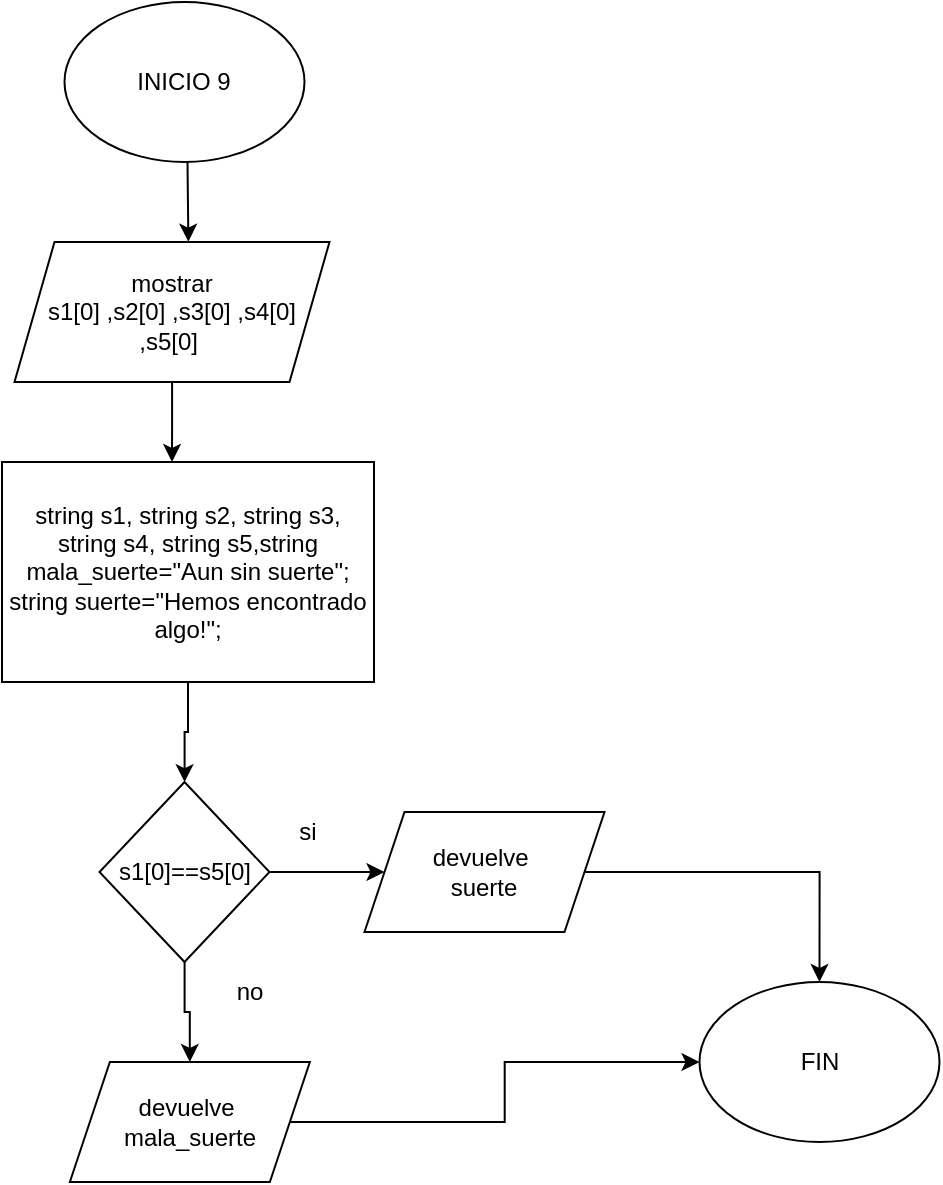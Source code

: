 <mxfile version="24.4.0" type="github">
  <diagram name="Página-1" id="mIUVklFKKJ3fh8bqNdOG">
    <mxGraphModel dx="949" dy="-4738" grid="1" gridSize="10" guides="1" tooltips="1" connect="1" arrows="1" fold="1" page="1" pageScale="1" pageWidth="827" pageHeight="1169" math="0" shadow="0">
      <root>
        <mxCell id="0" />
        <mxCell id="1" parent="0" />
        <mxCell id="E4qwJiOoFa53NDFRVDi8-1" value="" style="edgeStyle=orthogonalEdgeStyle;rounded=0;orthogonalLoop=1;jettySize=auto;html=1;" edge="1" parent="1" source="E4qwJiOoFa53NDFRVDi8-2" target="E4qwJiOoFa53NDFRVDi8-8">
          <mxGeometry relative="1" as="geometry" />
        </mxCell>
        <mxCell id="E4qwJiOoFa53NDFRVDi8-2" value="string s1, string s2, string s3, string s4, string s5,&lt;span style=&quot;background-color: initial;&quot;&gt;string mala_suerte=&quot;Aun sin suerte&quot;;&lt;/span&gt;&lt;div&gt;string suerte=&quot;Hemos encontrado algo!&quot;;&lt;/div&gt;" style="rounded=0;whiteSpace=wrap;html=1;" vertex="1" parent="1">
          <mxGeometry x="40" y="6190" width="186" height="110" as="geometry" />
        </mxCell>
        <mxCell id="E4qwJiOoFa53NDFRVDi8-3" value="mostrar&lt;div&gt;s1[0] ,s2[0] ,s3[0] ,s4[0] ,s5[0]&amp;nbsp;&lt;/div&gt;" style="shape=parallelogram;perimeter=parallelogramPerimeter;whiteSpace=wrap;html=1;fixedSize=1;" vertex="1" parent="1">
          <mxGeometry x="46.25" y="6080" width="157.5" height="70" as="geometry" />
        </mxCell>
        <mxCell id="E4qwJiOoFa53NDFRVDi8-4" style="edgeStyle=orthogonalEdgeStyle;rounded=0;orthogonalLoop=1;jettySize=auto;html=1;entryX=0.457;entryY=0;entryDx=0;entryDy=0;entryPerimeter=0;" edge="1" parent="1" source="E4qwJiOoFa53NDFRVDi8-3" target="E4qwJiOoFa53NDFRVDi8-2">
          <mxGeometry relative="1" as="geometry" />
        </mxCell>
        <mxCell id="E4qwJiOoFa53NDFRVDi8-5" style="edgeStyle=orthogonalEdgeStyle;rounded=0;orthogonalLoop=1;jettySize=auto;html=1;entryX=0.552;entryY=-0.002;entryDx=0;entryDy=0;entryPerimeter=0;" edge="1" parent="1" target="E4qwJiOoFa53NDFRVDi8-3">
          <mxGeometry relative="1" as="geometry">
            <mxPoint x="132.75" y="6040" as="sourcePoint" />
          </mxGeometry>
        </mxCell>
        <mxCell id="E4qwJiOoFa53NDFRVDi8-6" value="" style="edgeStyle=orthogonalEdgeStyle;rounded=0;orthogonalLoop=1;jettySize=auto;html=1;" edge="1" parent="1" source="E4qwJiOoFa53NDFRVDi8-8" target="E4qwJiOoFa53NDFRVDi8-10">
          <mxGeometry relative="1" as="geometry" />
        </mxCell>
        <mxCell id="E4qwJiOoFa53NDFRVDi8-7" value="" style="edgeStyle=orthogonalEdgeStyle;rounded=0;orthogonalLoop=1;jettySize=auto;html=1;" edge="1" parent="1" source="E4qwJiOoFa53NDFRVDi8-8" target="E4qwJiOoFa53NDFRVDi8-12">
          <mxGeometry relative="1" as="geometry" />
        </mxCell>
        <mxCell id="E4qwJiOoFa53NDFRVDi8-8" value="s1[0]==s5[0]" style="rhombus;whiteSpace=wrap;html=1;rounded=0;" vertex="1" parent="1">
          <mxGeometry x="88.75" y="6350" width="85" height="90" as="geometry" />
        </mxCell>
        <mxCell id="E4qwJiOoFa53NDFRVDi8-9" style="edgeStyle=orthogonalEdgeStyle;rounded=0;orthogonalLoop=1;jettySize=auto;html=1;" edge="1" parent="1" source="E4qwJiOoFa53NDFRVDi8-10" target="E4qwJiOoFa53NDFRVDi8-16">
          <mxGeometry relative="1" as="geometry" />
        </mxCell>
        <mxCell id="E4qwJiOoFa53NDFRVDi8-10" value="devuelve&amp;nbsp;&lt;div&gt;suerte&lt;/div&gt;" style="shape=parallelogram;perimeter=parallelogramPerimeter;whiteSpace=wrap;html=1;fixedSize=1;rounded=0;" vertex="1" parent="1">
          <mxGeometry x="221.25" y="6365" width="120" height="60" as="geometry" />
        </mxCell>
        <mxCell id="E4qwJiOoFa53NDFRVDi8-11" style="edgeStyle=orthogonalEdgeStyle;rounded=0;orthogonalLoop=1;jettySize=auto;html=1;entryX=0;entryY=0.5;entryDx=0;entryDy=0;" edge="1" parent="1" source="E4qwJiOoFa53NDFRVDi8-12" target="E4qwJiOoFa53NDFRVDi8-16">
          <mxGeometry relative="1" as="geometry" />
        </mxCell>
        <mxCell id="E4qwJiOoFa53NDFRVDi8-12" value="devuelve&amp;nbsp;&lt;div&gt;mala_suerte&lt;/div&gt;" style="shape=parallelogram;perimeter=parallelogramPerimeter;whiteSpace=wrap;html=1;fixedSize=1;rounded=0;" vertex="1" parent="1">
          <mxGeometry x="73.93" y="6490" width="120" height="60" as="geometry" />
        </mxCell>
        <mxCell id="E4qwJiOoFa53NDFRVDi8-13" value="si" style="text;html=1;align=center;verticalAlign=middle;whiteSpace=wrap;rounded=0;" vertex="1" parent="1">
          <mxGeometry x="162.5" y="6360" width="60" height="30" as="geometry" />
        </mxCell>
        <mxCell id="E4qwJiOoFa53NDFRVDi8-14" value="no" style="text;html=1;align=center;verticalAlign=middle;whiteSpace=wrap;rounded=0;" vertex="1" parent="1">
          <mxGeometry x="133.93" y="6440" width="60" height="30" as="geometry" />
        </mxCell>
        <mxCell id="E4qwJiOoFa53NDFRVDi8-15" value="INICIO 9" style="ellipse;whiteSpace=wrap;html=1;" vertex="1" parent="1">
          <mxGeometry x="71.25" y="5960" width="120" height="80" as="geometry" />
        </mxCell>
        <mxCell id="E4qwJiOoFa53NDFRVDi8-16" value="FIN" style="ellipse;whiteSpace=wrap;html=1;" vertex="1" parent="1">
          <mxGeometry x="388.75" y="6450" width="120" height="80" as="geometry" />
        </mxCell>
      </root>
    </mxGraphModel>
  </diagram>
</mxfile>

